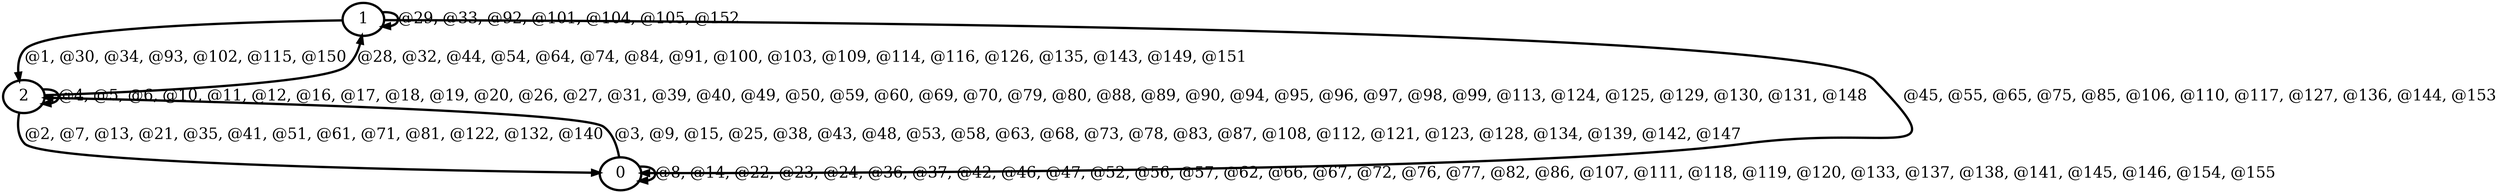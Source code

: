 digraph G {
        node [style=rounded, penwidth=3, fontsize=20, shape=oval];
        "1" -> "2" [label="@1, @30, @34, @93, @102, @115, @150", color=black,arrowsize=1,style=bold,penwidth=3,fontsize=20];
"2" -> "0" [label="@2, @7, @13, @21, @35, @41, @51, @61, @71, @81, @122, @132, @140", color=black,arrowsize=1,style=bold,penwidth=3,fontsize=20];
"0" -> "2" [label="@3, @9, @15, @25, @38, @43, @48, @53, @58, @63, @68, @73, @78, @83, @87, @108, @112, @121, @123, @128, @134, @139, @142, @147", color=black,arrowsize=1,style=bold,penwidth=3,fontsize=20];
"2" -> "2" [label="@4, @5, @6, @10, @11, @12, @16, @17, @18, @19, @20, @26, @27, @31, @39, @40, @49, @50, @59, @60, @69, @70, @79, @80, @88, @89, @90, @94, @95, @96, @97, @98, @99, @113, @124, @125, @129, @130, @131, @148", color=black,arrowsize=1,style=bold,penwidth=3,fontsize=20];
"0" -> "0" [label="@8, @14, @22, @23, @24, @36, @37, @42, @46, @47, @52, @56, @57, @62, @66, @67, @72, @76, @77, @82, @86, @107, @111, @118, @119, @120, @133, @137, @138, @141, @145, @146, @154, @155", color=black,arrowsize=1,style=bold,penwidth=3,fontsize=20];
"2" -> "1" [label="@28, @32, @44, @54, @64, @74, @84, @91, @100, @103, @109, @114, @116, @126, @135, @143, @149, @151", color=black,arrowsize=1,style=bold,penwidth=3,fontsize=20];
"1" -> "1" [label="@29, @33, @92, @101, @104, @105, @152", color=black,arrowsize=1,style=bold,penwidth=3,fontsize=20];
"1" -> "0" [label="@45, @55, @65, @75, @85, @106, @110, @117, @127, @136, @144, @153", color=black,arrowsize=1,style=bold,penwidth=3,fontsize=20];
}

